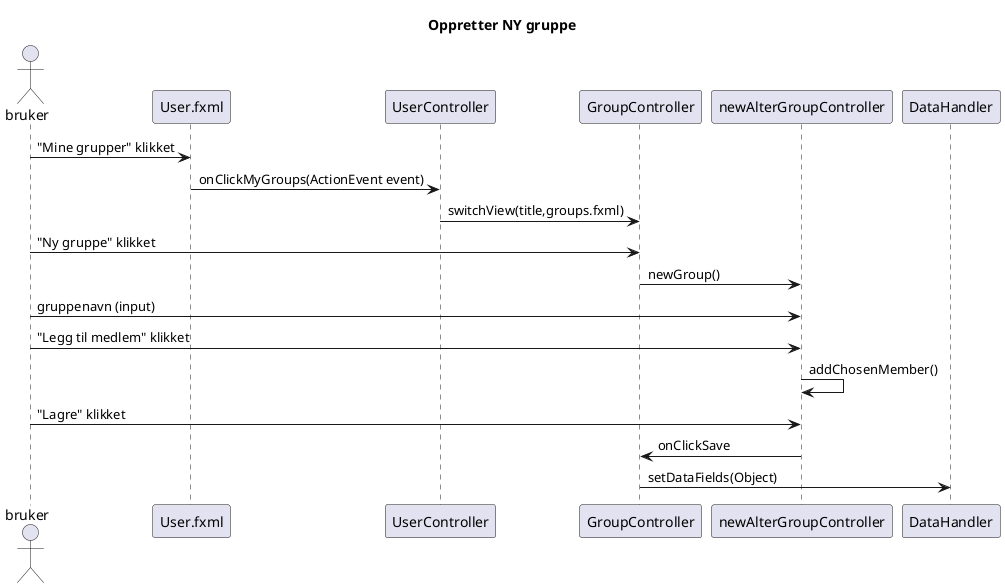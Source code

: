@startuml
title Oppretter NY gruppe

actor bruker

bruker -> User.fxml : "Mine grupper" klikket
User.fxml -> UserController : onClickMyGroups(ActionEvent event)
UserController -> GroupController : switchView(title,groups.fxml)
bruker -> GroupController : "Ny gruppe" klikket
GroupController -> newAlterGroupController : newGroup()
bruker -> newAlterGroupController : gruppenavn (input)
bruker -> newAlterGroupController : "Legg til medlem" klikket
newAlterGroupController -> newAlterGroupController : addChosenMember()
bruker -> newAlterGroupController : "Lagre" klikket
newAlterGroupController -> GroupController : onClickSave
GroupController -> DataHandler : setDataFields(Object)


@enduml